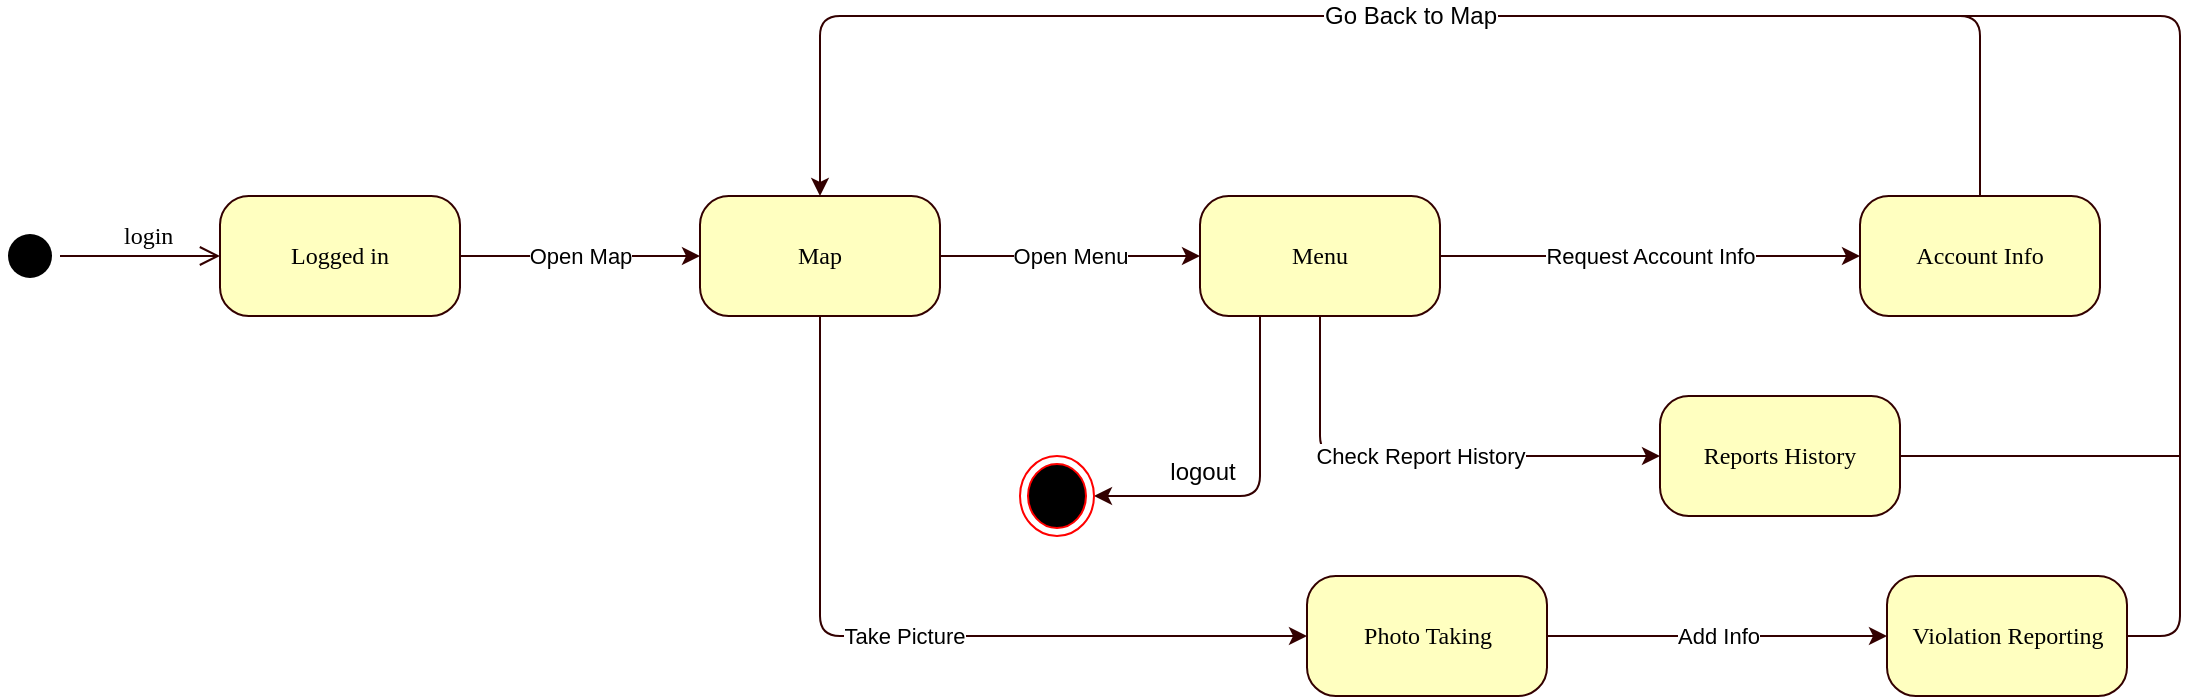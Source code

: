 <mxfile version="12.2.0" type="device" pages="1"><diagram name="Page-1" id="58cdce13-f638-feb5-8d6f-7d28b1aa9fa0"><mxGraphModel dx="2886" dy="1254" grid="1" gridSize="10" guides="1" tooltips="1" connect="1" arrows="1" fold="1" page="1" pageScale="1" pageWidth="1100" pageHeight="850" background="#ffffff" math="0" shadow="0"><root><mxCell id="0"/><mxCell id="1" parent="0"/><mxCell id="382b91b5511bd0f7-1" value="" style="ellipse;html=1;shape=startState;fillColor=#000000;strokeColor=none;rounded=1;shadow=0;comic=0;labelBackgroundColor=none;fontFamily=Verdana;fontSize=12;fontColor=#000000;align=center;direction=south;" parent="1" vertex="1"><mxGeometry x="-310" y="165" width="30" height="30" as="geometry"/></mxCell><mxCell id="TNY8NYUTTxn7Xr0nBGds-4" value="Open Map" style="edgeStyle=orthogonalEdgeStyle;rounded=0;orthogonalLoop=1;jettySize=auto;html=1;strokeColor=#330000;" edge="1" parent="1" source="382b91b5511bd0f7-6" target="TNY8NYUTTxn7Xr0nBGds-3"><mxGeometry relative="1" as="geometry"/></mxCell><mxCell id="382b91b5511bd0f7-6" value="Logged in" style="rounded=1;whiteSpace=wrap;html=1;arcSize=24;fillColor=#ffffc0;strokeColor=#330000;shadow=0;comic=0;labelBackgroundColor=none;fontFamily=Verdana;fontSize=12;fontColor=#000000;align=center;" parent="1" vertex="1"><mxGeometry x="-200" y="150" width="120" height="60" as="geometry"/></mxCell><mxCell id="TNY8NYUTTxn7Xr0nBGds-10" value="Request Account Info" style="edgeStyle=orthogonalEdgeStyle;rounded=0;orthogonalLoop=1;jettySize=auto;html=1;strokeColor=#330000;exitX=1;exitY=0.5;exitDx=0;exitDy=0;" edge="1" parent="1" source="TNY8NYUTTxn7Xr0nBGds-24" target="TNY8NYUTTxn7Xr0nBGds-9"><mxGeometry relative="1" as="geometry"><mxPoint x="430" y="200" as="sourcePoint"/></mxGeometry></mxCell><mxCell id="TNY8NYUTTxn7Xr0nBGds-18" value="Check Report History" style="edgeStyle=orthogonalEdgeStyle;rounded=1;orthogonalLoop=1;jettySize=auto;html=1;strokeColor=#330000;exitX=0.5;exitY=1;exitDx=0;exitDy=0;" edge="1" parent="1" source="TNY8NYUTTxn7Xr0nBGds-24" target="TNY8NYUTTxn7Xr0nBGds-17"><mxGeometry relative="1" as="geometry"><Array as="points"><mxPoint x="350" y="280"/></Array></mxGeometry></mxCell><mxCell id="TNY8NYUTTxn7Xr0nBGds-25" value="Open Menu" style="edgeStyle=orthogonalEdgeStyle;rounded=0;orthogonalLoop=1;jettySize=auto;html=1;endArrow=classic;endFill=1;strokeColor=#330000;startArrow=none;startFill=0;" edge="1" parent="1" source="TNY8NYUTTxn7Xr0nBGds-3" target="TNY8NYUTTxn7Xr0nBGds-24"><mxGeometry relative="1" as="geometry"/></mxCell><mxCell id="TNY8NYUTTxn7Xr0nBGds-28" value="Take Picture" style="edgeStyle=orthogonalEdgeStyle;rounded=1;orthogonalLoop=1;jettySize=auto;html=1;entryX=0;entryY=0.5;entryDx=0;entryDy=0;startArrow=none;startFill=0;endArrow=classic;endFill=1;strokeColor=#330000;" edge="1" parent="1" source="TNY8NYUTTxn7Xr0nBGds-3" target="TNY8NYUTTxn7Xr0nBGds-5"><mxGeometry relative="1" as="geometry"><Array as="points"><mxPoint x="100" y="370"/><mxPoint x="280" y="370"/><mxPoint x="280" y="370"/></Array></mxGeometry></mxCell><mxCell id="TNY8NYUTTxn7Xr0nBGds-3" value="Map" style="rounded=1;whiteSpace=wrap;html=1;arcSize=24;fillColor=#ffffc0;strokeColor=#330000;shadow=0;comic=0;labelBackgroundColor=none;fontFamily=Verdana;fontSize=12;fontColor=#000000;align=center;" vertex="1" parent="1"><mxGeometry x="40" y="150" width="120" height="60" as="geometry"/></mxCell><mxCell id="TNY8NYUTTxn7Xr0nBGds-30" value="" style="edgeStyle=orthogonalEdgeStyle;rounded=1;orthogonalLoop=1;jettySize=auto;html=1;startArrow=none;startFill=0;endArrow=classic;endFill=1;strokeColor=#330000;" edge="1" parent="1" source="TNY8NYUTTxn7Xr0nBGds-24" target="TNY8NYUTTxn7Xr0nBGds-37"><mxGeometry relative="1" as="geometry"><mxPoint x="330" y="550" as="targetPoint"/><Array as="points"><mxPoint x="320" y="300"/></Array></mxGeometry></mxCell><mxCell id="TNY8NYUTTxn7Xr0nBGds-31" value="logout" style="text;html=1;resizable=0;points=[];align=center;verticalAlign=middle;labelBackgroundColor=#ffffff;" vertex="1" connectable="0" parent="TNY8NYUTTxn7Xr0nBGds-30"><mxGeometry x="0.382" y="-12" relative="1" as="geometry"><mxPoint as="offset"/></mxGeometry></mxCell><mxCell id="TNY8NYUTTxn7Xr0nBGds-24" value="Menu" style="rounded=1;whiteSpace=wrap;html=1;arcSize=24;fillColor=#ffffc0;strokeColor=#330000;shadow=0;comic=0;labelBackgroundColor=none;fontFamily=Verdana;fontSize=12;fontColor=#000000;align=center;" vertex="1" parent="1"><mxGeometry x="290" y="150" width="120" height="60" as="geometry"/></mxCell><mxCell id="TNY8NYUTTxn7Xr0nBGds-27" value="" style="edgeStyle=orthogonalEdgeStyle;rounded=0;orthogonalLoop=1;jettySize=auto;html=1;startArrow=none;startFill=0;endArrow=none;endFill=0;strokeColor=#330000;" edge="1" parent="1" source="TNY8NYUTTxn7Xr0nBGds-17"><mxGeometry relative="1" as="geometry"><mxPoint x="780" y="280" as="targetPoint"/></mxGeometry></mxCell><mxCell id="TNY8NYUTTxn7Xr0nBGds-17" value="Reports History" style="rounded=1;whiteSpace=wrap;html=1;arcSize=24;fillColor=#ffffc0;strokeColor=#330000;shadow=0;comic=0;labelBackgroundColor=none;fontFamily=Verdana;fontSize=12;fontColor=#000000;align=center;" vertex="1" parent="1"><mxGeometry x="520" y="250" width="120" height="60" as="geometry"/></mxCell><mxCell id="TNY8NYUTTxn7Xr0nBGds-12" value="" style="edgeStyle=orthogonalEdgeStyle;rounded=1;orthogonalLoop=1;jettySize=auto;html=1;strokeColor=#330000;entryX=0.5;entryY=0;entryDx=0;entryDy=0;" edge="1" parent="1" source="TNY8NYUTTxn7Xr0nBGds-9" target="TNY8NYUTTxn7Xr0nBGds-3"><mxGeometry relative="1" as="geometry"><mxPoint x="440" y="80" as="targetPoint"/><Array as="points"><mxPoint x="680" y="60"/><mxPoint x="100" y="60"/></Array></mxGeometry></mxCell><mxCell id="TNY8NYUTTxn7Xr0nBGds-13" value="Go Back to Map" style="text;html=1;resizable=0;points=[];align=center;verticalAlign=middle;labelBackgroundColor=#ffffff;" vertex="1" connectable="0" parent="TNY8NYUTTxn7Xr0nBGds-12"><mxGeometry x="-0.115" y="5" relative="1" as="geometry"><mxPoint x="-38.5" y="-5" as="offset"/></mxGeometry></mxCell><mxCell id="TNY8NYUTTxn7Xr0nBGds-9" value="Account Info" style="rounded=1;whiteSpace=wrap;html=1;arcSize=24;fillColor=#ffffc0;strokeColor=#330000;shadow=0;comic=0;labelBackgroundColor=none;fontFamily=Verdana;fontSize=12;fontColor=#000000;align=center;" vertex="1" parent="1"><mxGeometry x="620" y="150" width="120" height="60" as="geometry"/></mxCell><mxCell id="TNY8NYUTTxn7Xr0nBGds-16" value="Add Info" style="edgeStyle=orthogonalEdgeStyle;rounded=0;orthogonalLoop=1;jettySize=auto;html=1;strokeColor=#330000;" edge="1" parent="1" source="TNY8NYUTTxn7Xr0nBGds-5" target="TNY8NYUTTxn7Xr0nBGds-15"><mxGeometry relative="1" as="geometry"/></mxCell><mxCell id="TNY8NYUTTxn7Xr0nBGds-5" value="Photo Taking" style="rounded=1;whiteSpace=wrap;html=1;arcSize=24;fillColor=#ffffc0;strokeColor=#330000;shadow=0;comic=0;labelBackgroundColor=none;fontFamily=Verdana;fontSize=12;fontColor=#000000;align=center;" vertex="1" parent="1"><mxGeometry x="343.5" y="340" width="120" height="60" as="geometry"/></mxCell><mxCell id="TNY8NYUTTxn7Xr0nBGds-20" value="" style="edgeStyle=orthogonalEdgeStyle;orthogonalLoop=1;jettySize=auto;html=1;strokeColor=#330000;endArrow=none;endFill=0;exitX=1;exitY=0.5;exitDx=0;exitDy=0;rounded=1;" edge="1" parent="1" source="TNY8NYUTTxn7Xr0nBGds-15"><mxGeometry relative="1" as="geometry"><mxPoint x="590" y="60" as="targetPoint"/><Array as="points"><mxPoint x="780" y="370"/><mxPoint x="780" y="60"/></Array></mxGeometry></mxCell><mxCell id="TNY8NYUTTxn7Xr0nBGds-15" value="Violation Reporting" style="rounded=1;whiteSpace=wrap;html=1;arcSize=24;fillColor=#ffffc0;strokeColor=#330000;shadow=0;comic=0;labelBackgroundColor=none;fontFamily=Verdana;fontSize=12;fontColor=#000000;align=center;" vertex="1" parent="1"><mxGeometry x="633.5" y="340" width="120" height="60" as="geometry"/></mxCell><mxCell id="2a3bc250acf0617d-9" value="login" style="edgeStyle=orthogonalEdgeStyle;html=1;labelBackgroundColor=none;endArrow=open;endSize=8;strokeColor=#330000;fontFamily=Verdana;fontSize=12;align=left;" parent="1" source="382b91b5511bd0f7-1" target="382b91b5511bd0f7-6" edge="1"><mxGeometry x="-0.25" y="10" relative="1" as="geometry"><mxPoint as="offset"/></mxGeometry></mxCell><mxCell id="TNY8NYUTTxn7Xr0nBGds-37" value="" style="ellipse;html=1;shape=endState;fillColor=#000000;strokeColor=#ff0000;" vertex="1" parent="1"><mxGeometry x="200" y="280" width="37" height="40" as="geometry"/></mxCell></root></mxGraphModel></diagram></mxfile>